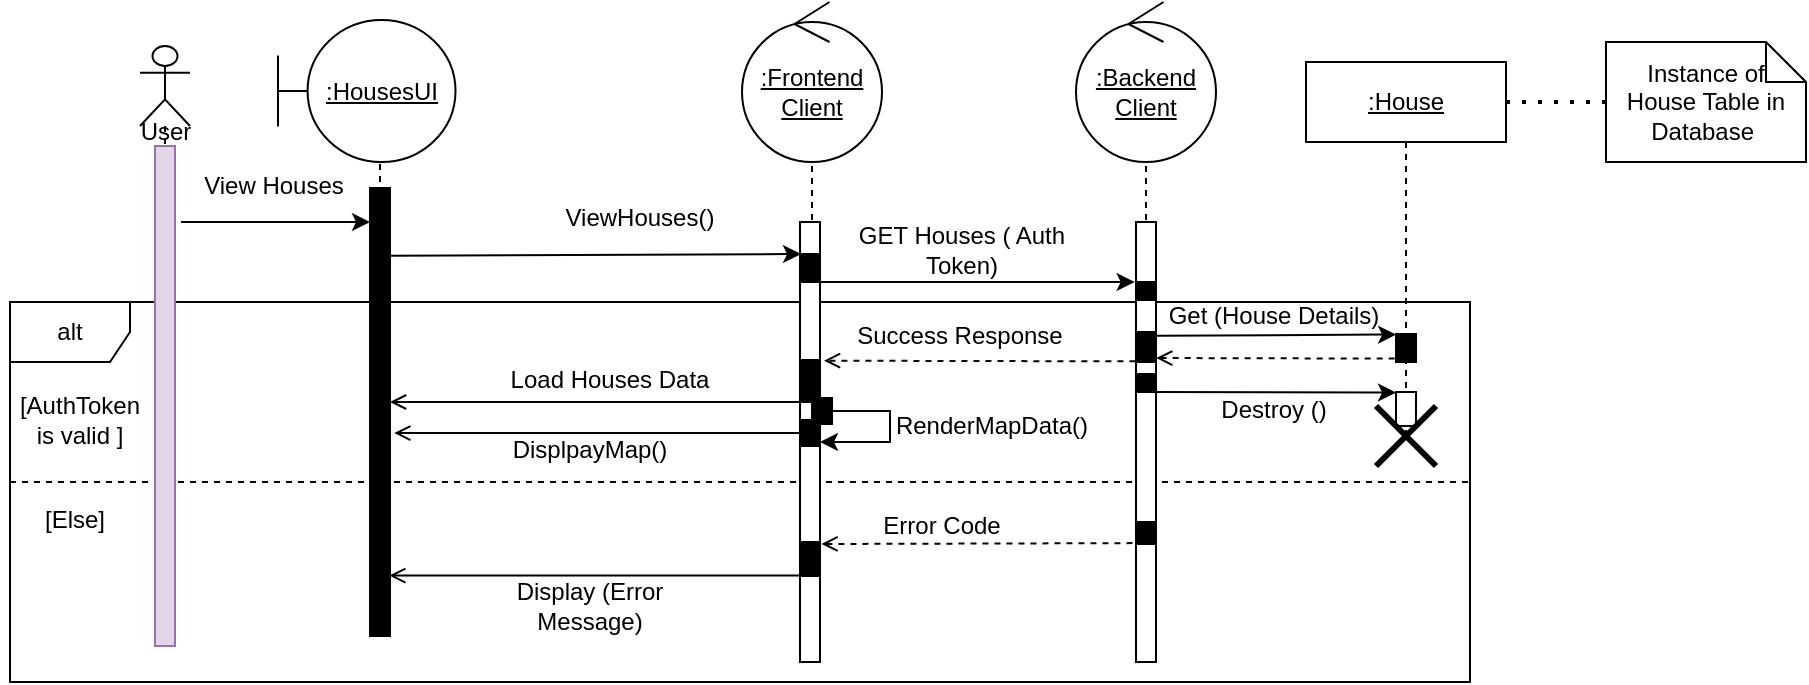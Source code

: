 <mxfile version="17.4.2" type="device"><diagram id="MIpJbKZCCXrKVAlE9q_T" name="Page-1"><mxGraphModel dx="1185" dy="721" grid="1" gridSize="10" guides="1" tooltips="1" connect="1" arrows="1" fold="1" page="1" pageScale="1" pageWidth="850" pageHeight="1100" math="0" shadow="0"><root><mxCell id="0"/><mxCell id="1" parent="0"/><mxCell id="_CUxs6TRnCV8gBITWxEh-52" value="" style="shape=umlLifeline;participant=umlControl;perimeter=lifelinePerimeter;whiteSpace=wrap;html=1;container=1;collapsible=0;recursiveResize=0;verticalAlign=top;spacingTop=36;outlineConnect=0;fillColor=#FFFFFF;" parent="1" vertex="1"><mxGeometry x="578" y="80" width="60" height="300" as="geometry"/></mxCell><mxCell id="_CUxs6TRnCV8gBITWxEh-53" value="&lt;u&gt;:Backend&lt;br&gt;Client&lt;/u&gt;" style="ellipse;shape=umlControl;whiteSpace=wrap;html=1;fillColor=#FFFFFF;" parent="_CUxs6TRnCV8gBITWxEh-52" vertex="1"><mxGeometry x="-5" y="-30" width="70" height="80" as="geometry"/></mxCell><mxCell id="_CUxs6TRnCV8gBITWxEh-50" value="" style="shape=umlLifeline;participant=umlControl;perimeter=lifelinePerimeter;whiteSpace=wrap;html=1;container=1;collapsible=0;recursiveResize=0;verticalAlign=top;spacingTop=36;outlineConnect=0;fillColor=#FFFFFF;" parent="1" vertex="1"><mxGeometry x="411" y="80" width="60" height="300" as="geometry"/></mxCell><mxCell id="_CUxs6TRnCV8gBITWxEh-49" value="&lt;u&gt;:Frontend&lt;br&gt;Client&lt;/u&gt;" style="ellipse;shape=umlControl;whiteSpace=wrap;html=1;fillColor=#FFFFFF;" parent="_CUxs6TRnCV8gBITWxEh-50" vertex="1"><mxGeometry x="-5" y="-30" width="70" height="80" as="geometry"/></mxCell><mxCell id="_CUxs6TRnCV8gBITWxEh-4" value="" style="endArrow=classic;html=1;rounded=0;exitX=1.3;exitY=0.152;exitDx=0;exitDy=0;exitPerimeter=0;" parent="1" source="_CUxs6TRnCV8gBITWxEh-19" edge="1"><mxGeometry width="50" height="50" relative="1" as="geometry"><mxPoint x="130" y="170" as="sourcePoint"/><mxPoint x="220.0" y="160.0" as="targetPoint"/></mxGeometry></mxCell><mxCell id="KhDxWJ5JsTdzf5pxd7cd-9" value="alt" style="shape=umlFrame;whiteSpace=wrap;html=1;" parent="1" vertex="1"><mxGeometry x="40" y="200" width="730" height="190" as="geometry"/></mxCell><mxCell id="KhDxWJ5JsTdzf5pxd7cd-17" value="" style="endArrow=open;html=1;rounded=0;endFill=0;entryX=1.2;entryY=0.663;entryDx=0;entryDy=0;entryPerimeter=0;dashed=1;exitX=-0.178;exitY=0.96;exitDx=0;exitDy=0;exitPerimeter=0;" parent="1" source="_CUxs6TRnCV8gBITWxEh-12" edge="1"><mxGeometry width="50" height="50" relative="1" as="geometry"><mxPoint x="658.25" y="321.0" as="sourcePoint"/><mxPoint x="445.75" y="321.0" as="targetPoint"/></mxGeometry></mxCell><mxCell id="KhDxWJ5JsTdzf5pxd7cd-10" value="" style="endArrow=open;html=1;rounded=0;endFill=0;" parent="1" target="0Rs5ef374-KKTqK2Qocw-8" edge="1"><mxGeometry width="50" height="50" relative="1" as="geometry"><mxPoint x="440" y="250" as="sourcePoint"/><mxPoint x="247.5" y="250.0" as="targetPoint"/></mxGeometry></mxCell><mxCell id="KhDxWJ5JsTdzf5pxd7cd-7" value="" style="endArrow=open;html=1;rounded=0;endFill=0;entryX=1.2;entryY=0.663;entryDx=0;entryDy=0;entryPerimeter=0;dashed=1;exitX=-0.028;exitY=0.979;exitDx=0;exitDy=0;exitPerimeter=0;" parent="1" source="_CUxs6TRnCV8gBITWxEh-32" edge="1"><mxGeometry width="50" height="50" relative="1" as="geometry"><mxPoint x="659.5" y="229.34" as="sourcePoint"/><mxPoint x="447" y="229.34" as="targetPoint"/></mxGeometry></mxCell><mxCell id="KhDxWJ5JsTdzf5pxd7cd-5" value="" style="endArrow=classic;html=1;rounded=0;endFill=1;entryX=-0.067;entryY=0;entryDx=0;entryDy=0;entryPerimeter=0;" parent="1" target="_CUxs6TRnCV8gBITWxEh-31" edge="1"><mxGeometry width="50" height="50" relative="1" as="geometry"><mxPoint x="439.997" y="190" as="sourcePoint"/><mxPoint x="655" y="190" as="targetPoint"/></mxGeometry></mxCell><mxCell id="0Rs5ef374-KKTqK2Qocw-11" value="" style="endArrow=classic;html=1;rounded=0;exitX=0.956;exitY=0.156;exitDx=0;exitDy=0;exitPerimeter=0;" parent="1" edge="1"><mxGeometry width="50" height="50" relative="1" as="geometry"><mxPoint x="229.56" y="176.824" as="sourcePoint"/><mxPoint x="435.5" y="176.0" as="targetPoint"/></mxGeometry></mxCell><mxCell id="KhDxWJ5JsTdzf5pxd7cd-1" value="ViewHouses()" style="text;html=1;strokeColor=none;fillColor=none;align=center;verticalAlign=middle;whiteSpace=wrap;rounded=0;" parent="1" vertex="1"><mxGeometry x="310" y="143" width="90" height="30" as="geometry"/></mxCell><mxCell id="KhDxWJ5JsTdzf5pxd7cd-4" value="GET Houses ( Auth Token)" style="text;html=1;strokeColor=none;fillColor=none;align=center;verticalAlign=middle;whiteSpace=wrap;rounded=0;" parent="1" vertex="1"><mxGeometry x="446" y="159" width="140" height="30" as="geometry"/></mxCell><mxCell id="KhDxWJ5JsTdzf5pxd7cd-8" value="Success Response" style="text;html=1;strokeColor=none;fillColor=none;align=center;verticalAlign=middle;whiteSpace=wrap;rounded=0;" parent="1" vertex="1"><mxGeometry x="455" y="202" width="120" height="30" as="geometry"/></mxCell><mxCell id="KhDxWJ5JsTdzf5pxd7cd-11" value="Load Houses Data" style="text;html=1;strokeColor=none;fillColor=none;align=center;verticalAlign=middle;whiteSpace=wrap;rounded=0;" parent="1" vertex="1"><mxGeometry x="270" y="224" width="140" height="30" as="geometry"/></mxCell><mxCell id="KhDxWJ5JsTdzf5pxd7cd-14" value="" style="line;strokeWidth=1;fillColor=none;align=left;verticalAlign=middle;spacingTop=-1;spacingLeft=3;spacingRight=3;rotatable=0;labelPosition=right;points=[];portConstraint=eastwest;dashed=1;" parent="1" vertex="1"><mxGeometry x="40" y="286" width="730" height="8" as="geometry"/></mxCell><mxCell id="KhDxWJ5JsTdzf5pxd7cd-15" value="[AuthToken is valid ]" style="text;html=1;strokeColor=none;fillColor=none;align=center;verticalAlign=middle;whiteSpace=wrap;rounded=0;" parent="1" vertex="1"><mxGeometry x="40" y="244" width="70" height="30" as="geometry"/></mxCell><mxCell id="KhDxWJ5JsTdzf5pxd7cd-16" value="[Else]" style="text;html=1;strokeColor=none;fillColor=none;align=center;verticalAlign=middle;whiteSpace=wrap;rounded=0;" parent="1" vertex="1"><mxGeometry x="35" y="294" width="75" height="30" as="geometry"/></mxCell><mxCell id="KhDxWJ5JsTdzf5pxd7cd-18" value="Error Code" style="text;html=1;strokeColor=none;fillColor=none;align=center;verticalAlign=middle;whiteSpace=wrap;rounded=0;" parent="1" vertex="1"><mxGeometry x="446" y="297" width="120" height="30" as="geometry"/></mxCell><mxCell id="KhDxWJ5JsTdzf5pxd7cd-19" value="" style="endArrow=open;html=1;rounded=0;endFill=0;entryX=0.964;entryY=0.945;entryDx=0;entryDy=0;entryPerimeter=0;" parent="1" edge="1"><mxGeometry width="50" height="50" relative="1" as="geometry"><mxPoint x="435" y="336.78" as="sourcePoint"/><mxPoint x="229.64" y="336.78" as="targetPoint"/></mxGeometry></mxCell><mxCell id="KhDxWJ5JsTdzf5pxd7cd-20" value="Display (Error Message)" style="text;html=1;strokeColor=none;fillColor=none;align=center;verticalAlign=middle;whiteSpace=wrap;rounded=0;" parent="1" vertex="1"><mxGeometry x="270" y="337" width="120" height="30" as="geometry"/></mxCell><mxCell id="_CUxs6TRnCV8gBITWxEh-3" value="View Houses" style="text;html=1;strokeColor=none;fillColor=none;align=center;verticalAlign=middle;whiteSpace=wrap;rounded=0;" parent="1" vertex="1"><mxGeometry x="127.0" y="127" width="90" height="30" as="geometry"/></mxCell><mxCell id="_CUxs6TRnCV8gBITWxEh-7" value=":" style="shape=umlLifeline;participant=umlBoundary;perimeter=lifelinePerimeter;whiteSpace=wrap;html=1;container=1;collapsible=0;recursiveResize=0;verticalAlign=top;spacingTop=36;outlineConnect=0;" parent="1" vertex="1"><mxGeometry x="200" y="67" width="50" height="300" as="geometry"/></mxCell><mxCell id="0Rs5ef374-KKTqK2Qocw-8" value="" style="html=1;points=[];perimeter=orthogonalPerimeter;" parent="_CUxs6TRnCV8gBITWxEh-7" vertex="1"><mxGeometry x="20" y="76" width="10" height="204" as="geometry"/></mxCell><mxCell id="_CUxs6TRnCV8gBITWxEh-9" value="" style="html=1;points=[];perimeter=orthogonalPerimeter;fillColor=#000000;" parent="_CUxs6TRnCV8gBITWxEh-7" vertex="1"><mxGeometry x="20" y="93" width="10" height="17" as="geometry"/></mxCell><mxCell id="_CUxs6TRnCV8gBITWxEh-14" value="" style="html=1;points=[];perimeter=orthogonalPerimeter;fillColor=#000000;" parent="_CUxs6TRnCV8gBITWxEh-7" vertex="1"><mxGeometry x="20" y="77" width="10" height="223" as="geometry"/></mxCell><mxCell id="_CUxs6TRnCV8gBITWxEh-8" value="&lt;u&gt;:HousesUI&lt;/u&gt;" style="shape=umlBoundary;whiteSpace=wrap;html=1;" parent="1" vertex="1"><mxGeometry x="174" y="59" width="88.75" height="71" as="geometry"/></mxCell><mxCell id="_CUxs6TRnCV8gBITWxEh-18" value="" style="shape=umlLifeline;participant=umlActor;perimeter=lifelinePerimeter;whiteSpace=wrap;html=1;container=1;collapsible=0;recursiveResize=0;verticalAlign=top;spacingTop=36;outlineConnect=0;fillColor=#FFFFFF;" parent="1" vertex="1"><mxGeometry x="105" y="72" width="25" height="300" as="geometry"/></mxCell><mxCell id="_CUxs6TRnCV8gBITWxEh-19" value="" style="html=1;points=[];perimeter=orthogonalPerimeter;fillColor=#e1d5e7;strokeColor=#9673a6;" parent="_CUxs6TRnCV8gBITWxEh-18" vertex="1"><mxGeometry x="7.5" y="50" width="10" height="250" as="geometry"/></mxCell><mxCell id="_CUxs6TRnCV8gBITWxEh-20" value="User" style="text;html=1;strokeColor=none;fillColor=none;align=center;verticalAlign=middle;whiteSpace=wrap;rounded=0;" parent="_CUxs6TRnCV8gBITWxEh-18" vertex="1"><mxGeometry x="-2.5" y="28" width="30" height="30" as="geometry"/></mxCell><mxCell id="_CUxs6TRnCV8gBITWxEh-24" value="&lt;span&gt;:House&lt;/span&gt;" style="shape=umlLifeline;perimeter=lifelinePerimeter;whiteSpace=wrap;html=1;container=1;collapsible=0;recursiveResize=0;outlineConnect=0;fontStyle=4" parent="1" vertex="1"><mxGeometry x="688" y="80" width="100" height="190" as="geometry"/></mxCell><mxCell id="_CUxs6TRnCV8gBITWxEh-30" value="" style="html=1;points=[];perimeter=orthogonalPerimeter;fillColor=#FFFFFF;" parent="_CUxs6TRnCV8gBITWxEh-24" vertex="1"><mxGeometry x="45" y="165" width="10" height="17" as="geometry"/></mxCell><mxCell id="_CUxs6TRnCV8gBITWxEh-37" value="" style="endArrow=none;html=1;rounded=0;endFill=0;exitX=1.014;exitY=0.127;exitDx=0;exitDy=0;exitPerimeter=0;entryX=0.004;entryY=0.085;entryDx=0;entryDy=0;entryPerimeter=0;startArrow=open;startFill=0;dashed=1;" parent="_CUxs6TRnCV8gBITWxEh-24" edge="1"><mxGeometry width="50" height="50" relative="1" as="geometry"><mxPoint x="-74.9" y="148.003" as="sourcePoint"/><mxPoint x="45" y="148.305" as="targetPoint"/></mxGeometry></mxCell><mxCell id="_CUxs6TRnCV8gBITWxEh-38" value="" style="html=1;points=[];perimeter=orthogonalPerimeter;fillColor=#000000;" parent="_CUxs6TRnCV8gBITWxEh-24" vertex="1"><mxGeometry x="45" y="136" width="10" height="14" as="geometry"/></mxCell><mxCell id="_CUxs6TRnCV8gBITWxEh-47" value="" style="endArrow=classic;html=1;rounded=0;endFill=1;exitX=1.014;exitY=0.127;exitDx=0;exitDy=0;exitPerimeter=0;entryX=0.004;entryY=0.085;entryDx=0;entryDy=0;entryPerimeter=0;startArrow=none;startFill=0;" parent="_CUxs6TRnCV8gBITWxEh-24" edge="1"><mxGeometry width="50" height="50" relative="1" as="geometry"><mxPoint x="-74.9" y="165.003" as="sourcePoint"/><mxPoint x="45" y="165.305" as="targetPoint"/></mxGeometry></mxCell><mxCell id="_CUxs6TRnCV8gBITWxEh-29" value="" style="shape=umlDestroy;whiteSpace=wrap;html=1;strokeWidth=3;fillColor=#FFFFFF;" parent="1" vertex="1"><mxGeometry x="723" y="252" width="30" height="30" as="geometry"/></mxCell><mxCell id="_CUxs6TRnCV8gBITWxEh-33" value="" style="endArrow=classic;html=1;rounded=0;endFill=1;exitX=1.014;exitY=0.127;exitDx=0;exitDy=0;exitPerimeter=0;entryX=0.004;entryY=0.085;entryDx=0;entryDy=0;entryPerimeter=0;" parent="1" source="_CUxs6TRnCV8gBITWxEh-32" edge="1"><mxGeometry width="50" height="50" relative="1" as="geometry"><mxPoint x="517.997" y="210" as="sourcePoint"/><mxPoint x="733.04" y="216.275" as="targetPoint"/></mxGeometry></mxCell><mxCell id="_CUxs6TRnCV8gBITWxEh-34" value="Get (House Details)" style="text;html=1;strokeColor=none;fillColor=none;align=center;verticalAlign=middle;whiteSpace=wrap;rounded=0;" parent="1" vertex="1"><mxGeometry x="612" y="197" width="120" height="20" as="geometry"/></mxCell><mxCell id="_CUxs6TRnCV8gBITWxEh-41" value="Instance of &lt;br&gt;House Table in Database&amp;nbsp;" style="shape=note;size=20;whiteSpace=wrap;html=1;fillColor=#FFFFFF;padding=3;" parent="1" vertex="1"><mxGeometry x="838" y="70" width="100" height="60" as="geometry"/></mxCell><mxCell id="_CUxs6TRnCV8gBITWxEh-42" value="" style="endArrow=none;dashed=1;html=1;dashPattern=1 3;strokeWidth=2;rounded=0;exitX=0;exitY=0.5;exitDx=0;exitDy=0;exitPerimeter=0;" parent="1" source="_CUxs6TRnCV8gBITWxEh-41" edge="1"><mxGeometry width="50" height="50" relative="1" as="geometry"><mxPoint x="936" y="270" as="sourcePoint"/><mxPoint x="786" y="100" as="targetPoint"/></mxGeometry></mxCell><mxCell id="_CUxs6TRnCV8gBITWxEh-48" value="Destroy ()" style="text;html=1;strokeColor=none;fillColor=none;align=center;verticalAlign=middle;whiteSpace=wrap;rounded=0;" parent="1" vertex="1"><mxGeometry x="612" y="244" width="120" height="20" as="geometry"/></mxCell><mxCell id="0Rs5ef374-KKTqK2Qocw-10" value="" style="html=1;points=[];perimeter=orthogonalPerimeter;" parent="1" vertex="1"><mxGeometry x="435" y="160" width="10" height="220" as="geometry"/></mxCell><mxCell id="_CUxs6TRnCV8gBITWxEh-10" value="" style="html=1;points=[];perimeter=orthogonalPerimeter;fillColor=#000000;" parent="1" vertex="1"><mxGeometry x="435" y="176" width="10" height="14" as="geometry"/></mxCell><mxCell id="_CUxs6TRnCV8gBITWxEh-13" value="" style="html=1;points=[];perimeter=orthogonalPerimeter;fillColor=#000000;" parent="1" vertex="1"><mxGeometry x="435" y="320" width="10" height="17" as="geometry"/></mxCell><mxCell id="_CUxs6TRnCV8gBITWxEh-23" value="" style="html=1;points=[];perimeter=orthogonalPerimeter;fillColor=#000000;" parent="1" vertex="1"><mxGeometry x="435" y="229" width="10" height="21" as="geometry"/></mxCell><mxCell id="KhDxWJ5JsTdzf5pxd7cd-6" value="" style="html=1;points=[];perimeter=orthogonalPerimeter;" parent="1" vertex="1"><mxGeometry x="603" y="160" width="10" height="220" as="geometry"/></mxCell><mxCell id="_CUxs6TRnCV8gBITWxEh-12" value="" style="html=1;points=[];perimeter=orthogonalPerimeter;fillColor=#000000;" parent="1" vertex="1"><mxGeometry x="603" y="310" width="10" height="11" as="geometry"/></mxCell><mxCell id="_CUxs6TRnCV8gBITWxEh-31" value="" style="html=1;points=[];perimeter=orthogonalPerimeter;fillColor=#000000;" parent="1" vertex="1"><mxGeometry x="603" y="190" width="10" height="9" as="geometry"/></mxCell><mxCell id="_CUxs6TRnCV8gBITWxEh-32" value="" style="html=1;points=[];perimeter=orthogonalPerimeter;fillColor=#000000;" parent="1" vertex="1"><mxGeometry x="603" y="215" width="10" height="15" as="geometry"/></mxCell><mxCell id="_CUxs6TRnCV8gBITWxEh-45" value="" style="html=1;points=[];perimeter=orthogonalPerimeter;fillColor=#000000;" parent="1" vertex="1"><mxGeometry x="603" y="236" width="10" height="9" as="geometry"/></mxCell><mxCell id="ACyfTOUrrOR2yfqbNMbm-7" style="edgeStyle=orthogonalEdgeStyle;rounded=0;orthogonalLoop=1;jettySize=auto;html=1;" edge="1" parent="1" source="ACyfTOUrrOR2yfqbNMbm-5" target="ACyfTOUrrOR2yfqbNMbm-6"><mxGeometry relative="1" as="geometry"><Array as="points"><mxPoint x="480" y="254"/><mxPoint x="480" y="270"/></Array></mxGeometry></mxCell><mxCell id="ACyfTOUrrOR2yfqbNMbm-5" value="" style="html=1;points=[];perimeter=orthogonalPerimeter;fillColor=#000000;" vertex="1" parent="1"><mxGeometry x="441" y="248" width="10" height="13" as="geometry"/></mxCell><mxCell id="ACyfTOUrrOR2yfqbNMbm-9" style="edgeStyle=orthogonalEdgeStyle;rounded=0;orthogonalLoop=1;jettySize=auto;html=1;entryX=1.214;entryY=0.545;entryDx=0;entryDy=0;entryPerimeter=0;endArrow=open;endFill=0;" edge="1" parent="1" source="ACyfTOUrrOR2yfqbNMbm-6" target="_CUxs6TRnCV8gBITWxEh-14"><mxGeometry relative="1" as="geometry"/></mxCell><mxCell id="ACyfTOUrrOR2yfqbNMbm-6" value="" style="html=1;points=[];perimeter=orthogonalPerimeter;fillColor=#000000;" vertex="1" parent="1"><mxGeometry x="435" y="259" width="10" height="13" as="geometry"/></mxCell><mxCell id="ACyfTOUrrOR2yfqbNMbm-8" value="RenderMapData()" style="text;html=1;strokeColor=none;fillColor=none;align=center;verticalAlign=middle;whiteSpace=wrap;rounded=0;" vertex="1" parent="1"><mxGeometry x="471" y="247" width="120" height="30" as="geometry"/></mxCell><mxCell id="ACyfTOUrrOR2yfqbNMbm-10" value="DisplpayMap()" style="text;html=1;strokeColor=none;fillColor=none;align=center;verticalAlign=middle;whiteSpace=wrap;rounded=0;" vertex="1" parent="1"><mxGeometry x="270" y="259" width="120" height="30" as="geometry"/></mxCell></root></mxGraphModel></diagram></mxfile>